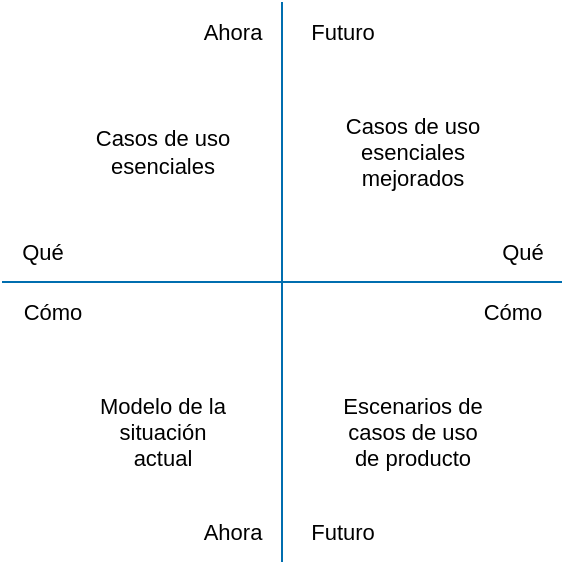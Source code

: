 <mxfile>
    <diagram id="fFir1IJxsEvohGPSZX_E" name="Page-1">
        <mxGraphModel dx="906" dy="554" grid="1" gridSize="10" guides="1" tooltips="1" connect="1" arrows="1" fold="1" page="1" pageScale="1" pageWidth="850" pageHeight="1100" math="0" shadow="0">
            <root>
                <mxCell id="0"/>
                <mxCell id="1" parent="0"/>
                <mxCell id="2" value="" style="endArrow=none;html=1;fillColor=#1ba1e2;strokeColor=#006EAF;" edge="1" parent="1">
                    <mxGeometry width="50" height="50" relative="1" as="geometry">
                        <mxPoint x="280" y="340" as="sourcePoint"/>
                        <mxPoint x="280" y="60" as="targetPoint"/>
                    </mxGeometry>
                </mxCell>
                <mxCell id="3" value="" style="endArrow=none;html=1;fillColor=#1ba1e2;strokeColor=#006EAF;" edge="1" parent="1">
                    <mxGeometry width="50" height="50" relative="1" as="geometry">
                        <mxPoint x="140" y="200" as="sourcePoint"/>
                        <mxPoint x="420" y="200" as="targetPoint"/>
                    </mxGeometry>
                </mxCell>
                <mxCell id="4" value="Ahora" style="text;html=1;align=center;verticalAlign=middle;resizable=0;points=[];autosize=1;strokeColor=none;fillColor=none;fontFamily=Helvetica;fontSize=11;fontColor=light-dark(#000000,#006EAF);labelBackgroundColor=none;" vertex="1" parent="1">
                    <mxGeometry x="230" y="60" width="50" height="30" as="geometry"/>
                </mxCell>
                <mxCell id="5" value="Futuro" style="text;html=1;align=center;verticalAlign=middle;resizable=0;points=[];autosize=1;strokeColor=none;fillColor=none;fontFamily=Helvetica;fontSize=11;fontColor=light-dark(#000000,#006EAF);labelBackgroundColor=none;" vertex="1" parent="1">
                    <mxGeometry x="280" y="60" width="60" height="30" as="geometry"/>
                </mxCell>
                <mxCell id="6" value="Ahora" style="text;html=1;align=center;verticalAlign=middle;resizable=0;points=[];autosize=1;strokeColor=none;fillColor=none;fontFamily=Helvetica;fontSize=11;fontColor=light-dark(#000000,#006EAF);labelBackgroundColor=none;" vertex="1" parent="1">
                    <mxGeometry x="230" y="310" width="50" height="30" as="geometry"/>
                </mxCell>
                <mxCell id="7" value="Futuro" style="text;html=1;align=center;verticalAlign=middle;resizable=0;points=[];autosize=1;strokeColor=none;fillColor=none;fontFamily=Helvetica;fontSize=11;fontColor=light-dark(#000000,#006EAF);labelBackgroundColor=none;" vertex="1" parent="1">
                    <mxGeometry x="280" y="310" width="60" height="30" as="geometry"/>
                </mxCell>
                <mxCell id="8" value="Qué" style="text;html=1;align=center;verticalAlign=middle;resizable=0;points=[];autosize=1;strokeColor=none;fillColor=none;fontFamily=Helvetica;fontSize=11;fontColor=light-dark(#000000,#006EAF);labelBackgroundColor=none;" vertex="1" parent="1">
                    <mxGeometry x="140" y="170" width="40" height="30" as="geometry"/>
                </mxCell>
                <mxCell id="9" value="Cómo" style="text;html=1;align=center;verticalAlign=middle;resizable=0;points=[];autosize=1;strokeColor=none;fillColor=none;fontFamily=Helvetica;fontSize=11;fontColor=light-dark(#000000,#006EAF);labelBackgroundColor=none;" vertex="1" parent="1">
                    <mxGeometry x="140" y="200" width="50" height="30" as="geometry"/>
                </mxCell>
                <mxCell id="10" value="Qué" style="text;html=1;align=center;verticalAlign=middle;resizable=0;points=[];autosize=1;strokeColor=none;fillColor=none;fontFamily=Helvetica;fontSize=11;fontColor=light-dark(#000000,#006EAF);labelBackgroundColor=none;" vertex="1" parent="1">
                    <mxGeometry x="380" y="170" width="40" height="30" as="geometry"/>
                </mxCell>
                <mxCell id="11" value="Cómo" style="text;html=1;align=center;verticalAlign=middle;resizable=0;points=[];autosize=1;strokeColor=none;fillColor=none;fontFamily=Helvetica;fontSize=11;fontColor=light-dark(#000000,#006EAF);labelBackgroundColor=none;" vertex="1" parent="1">
                    <mxGeometry x="370" y="200" width="50" height="30" as="geometry"/>
                </mxCell>
                <mxCell id="12" value="&lt;font&gt;&lt;font style=&quot;color: light-dark(rgb(0, 0, 0), rgb(0, 110, 175));&quot;&gt;Modelo de la&lt;br&gt;&lt;/font&gt;&lt;font style=&quot;color: light-dark(rgb(0, 0, 0), rgb(0, 110, 175));&quot;&gt;situación&lt;/font&gt;&lt;/font&gt;&lt;div&gt;&lt;font style=&quot;color: light-dark(rgb(0, 0, 0), rgb(0, 110, 175));&quot;&gt;actual&lt;/font&gt;&lt;/div&gt;" style="text;html=1;align=center;verticalAlign=middle;resizable=0;points=[];autosize=1;strokeColor=none;fillColor=none;fontFamily=Helvetica;fontSize=11;fontColor=light-dark(#000000,#006EAF);labelBackgroundColor=none;" vertex="1" parent="1">
                    <mxGeometry x="175" y="250" width="90" height="50" as="geometry"/>
                </mxCell>
                <mxCell id="13" value="Casos de uso&lt;br&gt;esenciales" style="text;html=1;align=center;verticalAlign=middle;resizable=0;points=[];autosize=1;strokeColor=none;fillColor=none;fontFamily=Helvetica;fontSize=11;fontColor=light-dark(#000000,#006EAF);labelBackgroundColor=none;" vertex="1" parent="1">
                    <mxGeometry x="175" y="115" width="90" height="40" as="geometry"/>
                </mxCell>
                <mxCell id="14" value="Casos de uso&lt;br&gt;esenciales&lt;br&gt;mejorados" style="text;html=1;align=center;verticalAlign=middle;resizable=0;points=[];autosize=1;strokeColor=none;fillColor=none;fontFamily=Helvetica;fontSize=11;fontColor=light-dark(#000000,#006EAF);labelBackgroundColor=none;" vertex="1" parent="1">
                    <mxGeometry x="300" y="110" width="90" height="50" as="geometry"/>
                </mxCell>
                <mxCell id="15" value="Escenarios de&lt;br&gt;casos de uso&lt;br&gt;de producto" style="text;html=1;align=center;verticalAlign=middle;resizable=0;points=[];autosize=1;strokeColor=none;fillColor=none;fontFamily=Helvetica;fontSize=11;fontColor=light-dark(#000000,#006EAF);labelBackgroundColor=none;" vertex="1" parent="1">
                    <mxGeometry x="300" y="250" width="90" height="50" as="geometry"/>
                </mxCell>
            </root>
        </mxGraphModel>
    </diagram>
</mxfile>